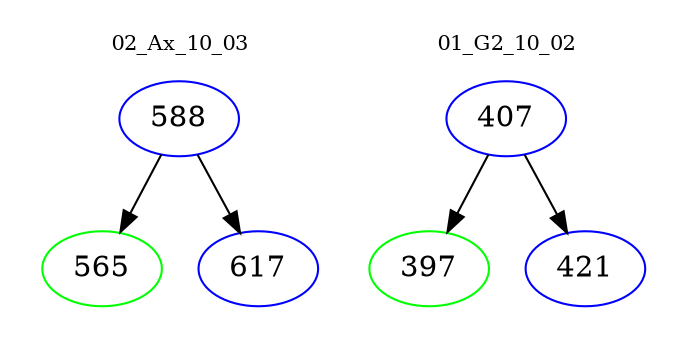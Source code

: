 digraph{
subgraph cluster_0 {
color = white
label = "02_Ax_10_03";
fontsize=10;
T0_588 [label="588", color="blue"]
T0_588 -> T0_565 [color="black"]
T0_565 [label="565", color="green"]
T0_588 -> T0_617 [color="black"]
T0_617 [label="617", color="blue"]
}
subgraph cluster_1 {
color = white
label = "01_G2_10_02";
fontsize=10;
T1_407 [label="407", color="blue"]
T1_407 -> T1_397 [color="black"]
T1_397 [label="397", color="green"]
T1_407 -> T1_421 [color="black"]
T1_421 [label="421", color="blue"]
}
}
